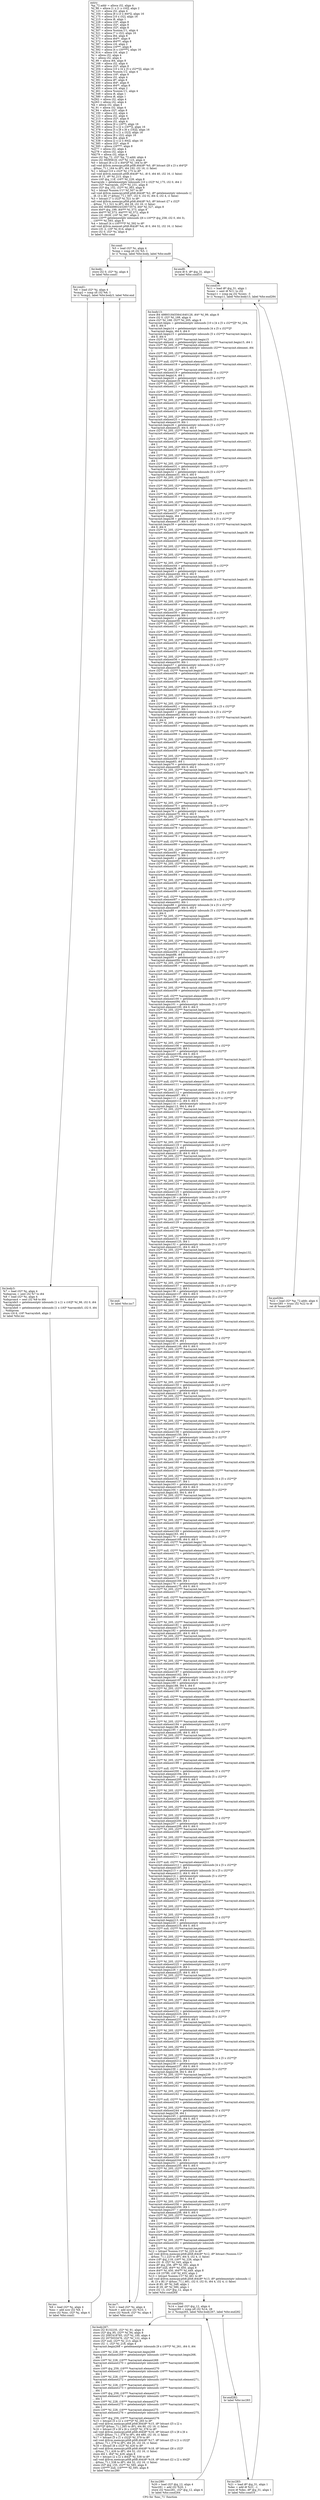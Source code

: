 digraph "CFG for 'func_71' function" {
	label="CFG for 'func_71' function";

	Node0xa967500 [shape=record,label="{entry:\l  %p_72.addr = alloca i32, align 4\l  %l_98 = alloca [1 x [1 x i16]], align 2\l  %l_123 = alloca i32, align 4\l  %l_164 = alloca [8 x [3 x i64*]], align 16\l  %l_175 = alloca [10 x i32], align 16\l  %l_215 = alloca i8, align 1\l  %l_228 = alloca i16*, align 8\l  %l_231 = alloca i32*, align 8\l  %l_363 = alloca i32*, align 8\l  %l_507 = alloca %union.U1, align 4\l  %l_521 = alloca [7 x i32], align 16\l  %l_527 = alloca i64, align 8\l  %l_573 = alloca i64**, align 8\l  %l_572 = alloca i64***, align 8\l  %l_587 = alloca i16, align 2\l  %l_593 = alloca i16***, align 8\l  %l_592 = alloca [4 x i16****], align 16\l  %l_614 = alloca i16, align 2\l  %i = alloca i32, align 4\l  %j = alloca i32, align 4\l  %l_99 = alloca i64, align 8\l  %l_168 = alloca i32, align 4\l  %l_205 = alloca i32*, align 8\l  %l_204 = alloca [10 x [4 x [5 x i32**]]], align 16\l  %l_225 = alloca %union.U2, align 4\l  %l_226 = alloca i16*, align 8\l  %l_345 = alloca i32, align 4\l  %l_391 = alloca i8*, align 8\l  %l_450 = alloca i64*, align 8\l  %l_449 = alloca i64**, align 8\l  %l_455 = alloca i16, align 2\l  %l_461 = alloca %union.U1, align 4\l  %l_548 = alloca i8, align 1\l  %l_580 = alloca i8, align 1\l  %i262 = alloca i32, align 4\l  %j263 = alloca i32, align 4\l  %k = alloca i32, align 4\l  %l_91 = alloca i32, align 4\l  %l_94 = alloca i32*, align 8\l  %l_100 = alloca i32, align 4\l  %l_122 = alloca i32, align 4\l  %l_213 = alloca i32*, align 8\l  %l_218 = alloca i32, align 4\l  %l_261 = alloca [9 x i16**], align 16\l  %l_265 = alloca [5 x [2 x i16**]], align 16\l  %l_378 = alloca [5 x [8 x [6 x i16]]], align 16\l  %l_379 = alloca [5 x [1 x i32]], align 16\l  %l_426 = alloca [8 x i32], align 16\l  %l_429 = alloca i64, align 8\l  %l_538 = alloca [2 x [2 x i64]], align 16\l  %l_585 = alloca i32*, align 8\l  %l_595 = alloca i16****, align 8\l  %i277 = alloca i32, align 4\l  %j278 = alloca i32, align 4\l  %k279 = alloca i32, align 4\l  store i32 %p_72, i32* %p_72.addr, align 4\l  store i32 39295618, i32* %l_123, align 4\l  %0 = bitcast [8 x [3 x i64*]]* %l_164 to i8*\l  call void @llvm.memcpy.p0i8.p0i8.i64(i8* %0, i8* bitcast ([8 x [3 x i64*]]*\l... @func_71.l_164 to i8*), i64 192, i32 16, i1 false)\l  %1 = bitcast [10 x i32]* %l_175 to i8*\l  call void @llvm.memset.p0i8.i64(i8* %1, i8 0, i64 40, i32 16, i1 false)\l  store i8 11, i8* %l_215, align 1\l  store i16* @g_118, i16** %l_228, align 8\l  %arrayidx = getelementptr inbounds [10 x i32]* %l_175, i32 0, i64 2\l  store i32* %arrayidx, i32** %l_231, align 8\l  store i32* @g_152, i32** %l_363, align 8\l  %2 = bitcast %union.U1* %l_507 to i8*\l  call void @llvm.memcpy.p0i8.p0i8.i64(i8* %2, i8* getelementptr inbounds (\{\l... i8, [3 x i8] \}* @func_71.l_507, i32 0, i32 0), i64 4, i32 4, i1 false)\l  %3 = bitcast [7 x i32]* %l_521 to i8*\l  call void @llvm.memcpy.p0i8.p0i8.i64(i8* %3, i8* bitcast ([7 x i32]*\l... @func_71.l_521 to i8*), i64 28, i32 16, i1 false)\l  store i64 -6064498024328573574, i64* %l_527, align 8\l  store i64** @g_199, i64*** %l_573, align 8\l  store i64*** %l_573, i64**** %l_572, align 8\l  store i16 -2626, i16* %l_587, align 2\l  store i16*** getelementptr inbounds ([6 x i16**]* @g_258, i32 0, i64 3),\l... i16**** %l_593, align 8\l  %4 = bitcast [4 x i16****]* %l_592 to i8*\l  call void @llvm.memset.p0i8.i64(i8* %4, i8 0, i64 32, i32 16, i1 false)\l  store i16 -2, i16* %l_614, align 2\l  store i32 0, i32* %i, align 4\l  br label %for.cond\l}"];
	Node0xa967500 -> Node0xa967530;
	Node0xa967530 [shape=record,label="{for.cond:                                         \l  %5 = load i32* %i, align 4\l  %cmp = icmp slt i32 %5, 1\l  br i1 %cmp, label %for.body, label %for.end9\l|{<s0>T|<s1>F}}"];
	Node0xa967530:s0 -> Node0xa967560;
	Node0xa967530:s1 -> Node0xa967680;
	Node0xa967560 [shape=record,label="{for.body:                                         \l  store i32 0, i32* %j, align 4\l  br label %for.cond1\l}"];
	Node0xa967560 -> Node0xa967590;
	Node0xa967590 [shape=record,label="{for.cond1:                                        \l  %6 = load i32* %j, align 4\l  %cmp2 = icmp slt i32 %6, 1\l  br i1 %cmp2, label %for.body3, label %for.end\l|{<s0>T|<s1>F}}"];
	Node0xa967590:s0 -> Node0xa9675c0;
	Node0xa967590:s1 -> Node0xa967620;
	Node0xa9675c0 [shape=record,label="{for.body3:                                        \l  %7 = load i32* %j, align 4\l  %idxprom = sext i32 %7 to i64\l  %8 = load i32* %i, align 4\l  %idxprom4 = sext i32 %8 to i64\l  %arrayidx5 = getelementptr inbounds [1 x [1 x i16]]* %l_98, i32 0, i64\l... %idxprom4\l  %arrayidx6 = getelementptr inbounds [1 x i16]* %arrayidx5, i32 0, i64\l... %idxprom\l  store i16 6, i16* %arrayidx6, align 2\l  br label %for.inc\l}"];
	Node0xa9675c0 -> Node0xa9675f0;
	Node0xa9675f0 [shape=record,label="{for.inc:                                          \l  %9 = load i32* %j, align 4\l  %inc = add nsw i32 %9, 1\l  store i32 %inc, i32* %j, align 4\l  br label %for.cond1\l}"];
	Node0xa9675f0 -> Node0xa967590;
	Node0xa967620 [shape=record,label="{for.end:                                          \l  br label %for.inc7\l}"];
	Node0xa967620 -> Node0xa967650;
	Node0xa967650 [shape=record,label="{for.inc7:                                         \l  %10 = load i32* %i, align 4\l  %inc8 = add nsw i32 %10, 1\l  store i32 %inc8, i32* %i, align 4\l  br label %for.cond\l}"];
	Node0xa967650 -> Node0xa967530;
	Node0xa967680 [shape=record,label="{for.end9:                                         \l  store i8 0, i8* @g_31, align 1\l  br label %for.cond10\l}"];
	Node0xa967680 -> Node0xa9676b0;
	Node0xa9676b0 [shape=record,label="{for.cond10:                                       \l  %11 = load i8* @g_31, align 1\l  %conv = sext i8 %11 to i32\l  %cmp11 = icmp eq i32 %conv, -3\l  br i1 %cmp11, label %for.body13, label %for.end284\l|{<s0>T|<s1>F}}"];
	Node0xa9676b0:s0 -> Node0xa9676e0;
	Node0xa9676b0:s1 -> Node0xa967800;
	Node0xa9676e0 [shape=record,label="{for.body13:                                       \l  store i64 4989318455641640128, i64* %l_99, align 8\l  store i32 0, i32* %l_168, align 4\l  store i32* %l_168, i32** %l_205, align 8\l  %arrayinit.begin = getelementptr inbounds [10 x [4 x [5 x i32**]]]* %l_204,\l... i64 0, i64 0\l  %arrayinit.begin14 = getelementptr inbounds [4 x [5 x i32**]]*\l... %arrayinit.begin, i64 0, i64 0\l  %arrayinit.begin15 = getelementptr inbounds [5 x i32**]* %arrayinit.begin14,\l... i64 0, i64 0\l  store i32** %l_205, i32*** %arrayinit.begin15\l  %arrayinit.element = getelementptr inbounds i32*** %arrayinit.begin15, i64 1\l  store i32** %l_205, i32*** %arrayinit.element\l  %arrayinit.element16 = getelementptr inbounds i32*** %arrayinit.element, i64\l... 1\l  store i32** %l_205, i32*** %arrayinit.element16\l  %arrayinit.element17 = getelementptr inbounds i32*** %arrayinit.element16,\l... i64 1\l  store i32** null, i32*** %arrayinit.element17\l  %arrayinit.element18 = getelementptr inbounds i32*** %arrayinit.element17,\l... i64 1\l  store i32** %l_205, i32*** %arrayinit.element18\l  %arrayinit.element19 = getelementptr inbounds [5 x i32**]*\l... %arrayinit.begin14, i64 1\l  %arrayinit.begin20 = getelementptr inbounds [5 x i32**]*\l... %arrayinit.element19, i64 0, i64 0\l  store i32** %l_205, i32*** %arrayinit.begin20\l  %arrayinit.element21 = getelementptr inbounds i32*** %arrayinit.begin20, i64\l... 1\l  store i32** %l_205, i32*** %arrayinit.element21\l  %arrayinit.element22 = getelementptr inbounds i32*** %arrayinit.element21,\l... i64 1\l  store i32** %l_205, i32*** %arrayinit.element22\l  %arrayinit.element23 = getelementptr inbounds i32*** %arrayinit.element22,\l... i64 1\l  store i32** %l_205, i32*** %arrayinit.element23\l  %arrayinit.element24 = getelementptr inbounds i32*** %arrayinit.element23,\l... i64 1\l  store i32** %l_205, i32*** %arrayinit.element24\l  %arrayinit.element25 = getelementptr inbounds [5 x i32**]*\l... %arrayinit.element19, i64 1\l  %arrayinit.begin26 = getelementptr inbounds [5 x i32**]*\l... %arrayinit.element25, i64 0, i64 0\l  store i32** %l_205, i32*** %arrayinit.begin26\l  %arrayinit.element27 = getelementptr inbounds i32*** %arrayinit.begin26, i64\l... 1\l  store i32** %l_205, i32*** %arrayinit.element27\l  %arrayinit.element28 = getelementptr inbounds i32*** %arrayinit.element27,\l... i64 1\l  store i32** %l_205, i32*** %arrayinit.element28\l  %arrayinit.element29 = getelementptr inbounds i32*** %arrayinit.element28,\l... i64 1\l  store i32** %l_205, i32*** %arrayinit.element29\l  %arrayinit.element30 = getelementptr inbounds i32*** %arrayinit.element29,\l... i64 1\l  store i32** %l_205, i32*** %arrayinit.element30\l  %arrayinit.element31 = getelementptr inbounds [5 x i32**]*\l... %arrayinit.element25, i64 1\l  %arrayinit.begin32 = getelementptr inbounds [5 x i32**]*\l... %arrayinit.element31, i64 0, i64 0\l  store i32** %l_205, i32*** %arrayinit.begin32\l  %arrayinit.element33 = getelementptr inbounds i32*** %arrayinit.begin32, i64\l... 1\l  store i32** %l_205, i32*** %arrayinit.element33\l  %arrayinit.element34 = getelementptr inbounds i32*** %arrayinit.element33,\l... i64 1\l  store i32** %l_205, i32*** %arrayinit.element34\l  %arrayinit.element35 = getelementptr inbounds i32*** %arrayinit.element34,\l... i64 1\l  store i32** %l_205, i32*** %arrayinit.element35\l  %arrayinit.element36 = getelementptr inbounds i32*** %arrayinit.element35,\l... i64 1\l  store i32** %l_205, i32*** %arrayinit.element36\l  %arrayinit.element37 = getelementptr inbounds [4 x [5 x i32**]]*\l... %arrayinit.begin, i64 1\l  %arrayinit.begin38 = getelementptr inbounds [4 x [5 x i32**]]*\l... %arrayinit.element37, i64 0, i64 0\l  %arrayinit.begin39 = getelementptr inbounds [5 x i32**]* %arrayinit.begin38,\l... i64 0, i64 0\l  store i32** %l_205, i32*** %arrayinit.begin39\l  %arrayinit.element40 = getelementptr inbounds i32*** %arrayinit.begin39, i64\l... 1\l  store i32** %l_205, i32*** %arrayinit.element40\l  %arrayinit.element41 = getelementptr inbounds i32*** %arrayinit.element40,\l... i64 1\l  store i32** %l_205, i32*** %arrayinit.element41\l  %arrayinit.element42 = getelementptr inbounds i32*** %arrayinit.element41,\l... i64 1\l  store i32** %l_205, i32*** %arrayinit.element42\l  %arrayinit.element43 = getelementptr inbounds i32*** %arrayinit.element42,\l... i64 1\l  store i32** %l_205, i32*** %arrayinit.element43\l  %arrayinit.element44 = getelementptr inbounds [5 x i32**]*\l... %arrayinit.begin38, i64 1\l  %arrayinit.begin45 = getelementptr inbounds [5 x i32**]*\l... %arrayinit.element44, i64 0, i64 0\l  store i32** %l_205, i32*** %arrayinit.begin45\l  %arrayinit.element46 = getelementptr inbounds i32*** %arrayinit.begin45, i64\l... 1\l  store i32** %l_205, i32*** %arrayinit.element46\l  %arrayinit.element47 = getelementptr inbounds i32*** %arrayinit.element46,\l... i64 1\l  store i32** %l_205, i32*** %arrayinit.element47\l  %arrayinit.element48 = getelementptr inbounds i32*** %arrayinit.element47,\l... i64 1\l  store i32** %l_205, i32*** %arrayinit.element48\l  %arrayinit.element49 = getelementptr inbounds i32*** %arrayinit.element48,\l... i64 1\l  store i32** %l_205, i32*** %arrayinit.element49\l  %arrayinit.element50 = getelementptr inbounds [5 x i32**]*\l... %arrayinit.element44, i64 1\l  %arrayinit.begin51 = getelementptr inbounds [5 x i32**]*\l... %arrayinit.element50, i64 0, i64 0\l  store i32** %l_205, i32*** %arrayinit.begin51\l  %arrayinit.element52 = getelementptr inbounds i32*** %arrayinit.begin51, i64\l... 1\l  store i32** %l_205, i32*** %arrayinit.element52\l  %arrayinit.element53 = getelementptr inbounds i32*** %arrayinit.element52,\l... i64 1\l  store i32** %l_205, i32*** %arrayinit.element53\l  %arrayinit.element54 = getelementptr inbounds i32*** %arrayinit.element53,\l... i64 1\l  store i32** %l_205, i32*** %arrayinit.element54\l  %arrayinit.element55 = getelementptr inbounds i32*** %arrayinit.element54,\l... i64 1\l  store i32** %l_205, i32*** %arrayinit.element55\l  %arrayinit.element56 = getelementptr inbounds [5 x i32**]*\l... %arrayinit.element50, i64 1\l  %arrayinit.begin57 = getelementptr inbounds [5 x i32**]*\l... %arrayinit.element56, i64 0, i64 0\l  store i32** null, i32*** %arrayinit.begin57\l  %arrayinit.element58 = getelementptr inbounds i32*** %arrayinit.begin57, i64\l... 1\l  store i32** %l_205, i32*** %arrayinit.element58\l  %arrayinit.element59 = getelementptr inbounds i32*** %arrayinit.element58,\l... i64 1\l  store i32** %l_205, i32*** %arrayinit.element59\l  %arrayinit.element60 = getelementptr inbounds i32*** %arrayinit.element59,\l... i64 1\l  store i32** %l_205, i32*** %arrayinit.element60\l  %arrayinit.element61 = getelementptr inbounds i32*** %arrayinit.element60,\l... i64 1\l  store i32** %l_205, i32*** %arrayinit.element61\l  %arrayinit.element62 = getelementptr inbounds [4 x [5 x i32**]]*\l... %arrayinit.element37, i64 1\l  %arrayinit.begin63 = getelementptr inbounds [4 x [5 x i32**]]*\l... %arrayinit.element62, i64 0, i64 0\l  %arrayinit.begin64 = getelementptr inbounds [5 x i32**]* %arrayinit.begin63,\l... i64 0, i64 0\l  store i32** %l_205, i32*** %arrayinit.begin64\l  %arrayinit.element65 = getelementptr inbounds i32*** %arrayinit.begin64, i64\l... 1\l  store i32** null, i32*** %arrayinit.element65\l  %arrayinit.element66 = getelementptr inbounds i32*** %arrayinit.element65,\l... i64 1\l  store i32** %l_205, i32*** %arrayinit.element66\l  %arrayinit.element67 = getelementptr inbounds i32*** %arrayinit.element66,\l... i64 1\l  store i32** %l_205, i32*** %arrayinit.element67\l  %arrayinit.element68 = getelementptr inbounds i32*** %arrayinit.element67,\l... i64 1\l  store i32** %l_205, i32*** %arrayinit.element68\l  %arrayinit.element69 = getelementptr inbounds [5 x i32**]*\l... %arrayinit.begin63, i64 1\l  %arrayinit.begin70 = getelementptr inbounds [5 x i32**]*\l... %arrayinit.element69, i64 0, i64 0\l  store i32** %l_205, i32*** %arrayinit.begin70\l  %arrayinit.element71 = getelementptr inbounds i32*** %arrayinit.begin70, i64\l... 1\l  store i32** %l_205, i32*** %arrayinit.element71\l  %arrayinit.element72 = getelementptr inbounds i32*** %arrayinit.element71,\l... i64 1\l  store i32** %l_205, i32*** %arrayinit.element72\l  %arrayinit.element73 = getelementptr inbounds i32*** %arrayinit.element72,\l... i64 1\l  store i32** %l_205, i32*** %arrayinit.element73\l  %arrayinit.element74 = getelementptr inbounds i32*** %arrayinit.element73,\l... i64 1\l  store i32** %l_205, i32*** %arrayinit.element74\l  %arrayinit.element75 = getelementptr inbounds [5 x i32**]*\l... %arrayinit.element69, i64 1\l  %arrayinit.begin76 = getelementptr inbounds [5 x i32**]*\l... %arrayinit.element75, i64 0, i64 0\l  store i32** %l_205, i32*** %arrayinit.begin76\l  %arrayinit.element77 = getelementptr inbounds i32*** %arrayinit.begin76, i64\l... 1\l  store i32** null, i32*** %arrayinit.element77\l  %arrayinit.element78 = getelementptr inbounds i32*** %arrayinit.element77,\l... i64 1\l  store i32** %l_205, i32*** %arrayinit.element78\l  %arrayinit.element79 = getelementptr inbounds i32*** %arrayinit.element78,\l... i64 1\l  store i32** null, i32*** %arrayinit.element79\l  %arrayinit.element80 = getelementptr inbounds i32*** %arrayinit.element79,\l... i64 1\l  store i32** %l_205, i32*** %arrayinit.element80\l  %arrayinit.element81 = getelementptr inbounds [5 x i32**]*\l... %arrayinit.element75, i64 1\l  %arrayinit.begin82 = getelementptr inbounds [5 x i32**]*\l... %arrayinit.element81, i64 0, i64 0\l  store i32** %l_205, i32*** %arrayinit.begin82\l  %arrayinit.element83 = getelementptr inbounds i32*** %arrayinit.begin82, i64\l... 1\l  store i32** %l_205, i32*** %arrayinit.element83\l  %arrayinit.element84 = getelementptr inbounds i32*** %arrayinit.element83,\l... i64 1\l  store i32** %l_205, i32*** %arrayinit.element84\l  %arrayinit.element85 = getelementptr inbounds i32*** %arrayinit.element84,\l... i64 1\l  store i32** %l_205, i32*** %arrayinit.element85\l  %arrayinit.element86 = getelementptr inbounds i32*** %arrayinit.element85,\l... i64 1\l  store i32** null, i32*** %arrayinit.element86\l  %arrayinit.element87 = getelementptr inbounds [4 x [5 x i32**]]*\l... %arrayinit.element62, i64 1\l  %arrayinit.begin88 = getelementptr inbounds [4 x [5 x i32**]]*\l... %arrayinit.element87, i64 0, i64 0\l  %arrayinit.begin89 = getelementptr inbounds [5 x i32**]* %arrayinit.begin88,\l... i64 0, i64 0\l  store i32** %l_205, i32*** %arrayinit.begin89\l  %arrayinit.element90 = getelementptr inbounds i32*** %arrayinit.begin89, i64\l... 1\l  store i32** %l_205, i32*** %arrayinit.element90\l  %arrayinit.element91 = getelementptr inbounds i32*** %arrayinit.element90,\l... i64 1\l  store i32** %l_205, i32*** %arrayinit.element91\l  %arrayinit.element92 = getelementptr inbounds i32*** %arrayinit.element91,\l... i64 1\l  store i32** %l_205, i32*** %arrayinit.element92\l  %arrayinit.element93 = getelementptr inbounds i32*** %arrayinit.element92,\l... i64 1\l  store i32** %l_205, i32*** %arrayinit.element93\l  %arrayinit.element94 = getelementptr inbounds [5 x i32**]*\l... %arrayinit.begin88, i64 1\l  %arrayinit.begin95 = getelementptr inbounds [5 x i32**]*\l... %arrayinit.element94, i64 0, i64 0\l  store i32** %l_205, i32*** %arrayinit.begin95\l  %arrayinit.element96 = getelementptr inbounds i32*** %arrayinit.begin95, i64\l... 1\l  store i32** %l_205, i32*** %arrayinit.element96\l  %arrayinit.element97 = getelementptr inbounds i32*** %arrayinit.element96,\l... i64 1\l  store i32** %l_205, i32*** %arrayinit.element97\l  %arrayinit.element98 = getelementptr inbounds i32*** %arrayinit.element97,\l... i64 1\l  store i32** %l_205, i32*** %arrayinit.element98\l  %arrayinit.element99 = getelementptr inbounds i32*** %arrayinit.element98,\l... i64 1\l  store i32** null, i32*** %arrayinit.element99\l  %arrayinit.element100 = getelementptr inbounds [5 x i32**]*\l... %arrayinit.element94, i64 1\l  %arrayinit.begin101 = getelementptr inbounds [5 x i32**]*\l... %arrayinit.element100, i64 0, i64 0\l  store i32** %l_205, i32*** %arrayinit.begin101\l  %arrayinit.element102 = getelementptr inbounds i32*** %arrayinit.begin101,\l... i64 1\l  store i32** %l_205, i32*** %arrayinit.element102\l  %arrayinit.element103 = getelementptr inbounds i32*** %arrayinit.element102,\l... i64 1\l  store i32** %l_205, i32*** %arrayinit.element103\l  %arrayinit.element104 = getelementptr inbounds i32*** %arrayinit.element103,\l... i64 1\l  store i32** %l_205, i32*** %arrayinit.element104\l  %arrayinit.element105 = getelementptr inbounds i32*** %arrayinit.element104,\l... i64 1\l  store i32** %l_205, i32*** %arrayinit.element105\l  %arrayinit.element106 = getelementptr inbounds [5 x i32**]*\l... %arrayinit.element100, i64 1\l  %arrayinit.begin107 = getelementptr inbounds [5 x i32**]*\l... %arrayinit.element106, i64 0, i64 0\l  store i32** null, i32*** %arrayinit.begin107\l  %arrayinit.element108 = getelementptr inbounds i32*** %arrayinit.begin107,\l... i64 1\l  store i32** %l_205, i32*** %arrayinit.element108\l  %arrayinit.element109 = getelementptr inbounds i32*** %arrayinit.element108,\l... i64 1\l  store i32** %l_205, i32*** %arrayinit.element109\l  %arrayinit.element110 = getelementptr inbounds i32*** %arrayinit.element109,\l... i64 1\l  store i32** null, i32*** %arrayinit.element110\l  %arrayinit.element111 = getelementptr inbounds i32*** %arrayinit.element110,\l... i64 1\l  store i32** %l_205, i32*** %arrayinit.element111\l  %arrayinit.element112 = getelementptr inbounds [4 x [5 x i32**]]*\l... %arrayinit.element87, i64 1\l  %arrayinit.begin113 = getelementptr inbounds [4 x [5 x i32**]]*\l... %arrayinit.element112, i64 0, i64 0\l  %arrayinit.begin114 = getelementptr inbounds [5 x i32**]*\l... %arrayinit.begin113, i64 0, i64 0\l  store i32** %l_205, i32*** %arrayinit.begin114\l  %arrayinit.element115 = getelementptr inbounds i32*** %arrayinit.begin114,\l... i64 1\l  store i32** %l_205, i32*** %arrayinit.element115\l  %arrayinit.element116 = getelementptr inbounds i32*** %arrayinit.element115,\l... i64 1\l  store i32** %l_205, i32*** %arrayinit.element116\l  %arrayinit.element117 = getelementptr inbounds i32*** %arrayinit.element116,\l... i64 1\l  store i32** %l_205, i32*** %arrayinit.element117\l  %arrayinit.element118 = getelementptr inbounds i32*** %arrayinit.element117,\l... i64 1\l  store i32** %l_205, i32*** %arrayinit.element118\l  %arrayinit.element119 = getelementptr inbounds [5 x i32**]*\l... %arrayinit.begin113, i64 1\l  %arrayinit.begin120 = getelementptr inbounds [5 x i32**]*\l... %arrayinit.element119, i64 0, i64 0\l  store i32** %l_205, i32*** %arrayinit.begin120\l  %arrayinit.element121 = getelementptr inbounds i32*** %arrayinit.begin120,\l... i64 1\l  store i32** %l_205, i32*** %arrayinit.element121\l  %arrayinit.element122 = getelementptr inbounds i32*** %arrayinit.element121,\l... i64 1\l  store i32** %l_205, i32*** %arrayinit.element122\l  %arrayinit.element123 = getelementptr inbounds i32*** %arrayinit.element122,\l... i64 1\l  store i32** %l_205, i32*** %arrayinit.element123\l  %arrayinit.element124 = getelementptr inbounds i32*** %arrayinit.element123,\l... i64 1\l  store i32** %l_205, i32*** %arrayinit.element124\l  %arrayinit.element125 = getelementptr inbounds [5 x i32**]*\l... %arrayinit.element119, i64 1\l  %arrayinit.begin126 = getelementptr inbounds [5 x i32**]*\l... %arrayinit.element125, i64 0, i64 0\l  store i32** %l_205, i32*** %arrayinit.begin126\l  %arrayinit.element127 = getelementptr inbounds i32*** %arrayinit.begin126,\l... i64 1\l  store i32** %l_205, i32*** %arrayinit.element127\l  %arrayinit.element128 = getelementptr inbounds i32*** %arrayinit.element127,\l... i64 1\l  store i32** %l_205, i32*** %arrayinit.element128\l  %arrayinit.element129 = getelementptr inbounds i32*** %arrayinit.element128,\l... i64 1\l  store i32** null, i32*** %arrayinit.element129\l  %arrayinit.element130 = getelementptr inbounds i32*** %arrayinit.element129,\l... i64 1\l  store i32** %l_205, i32*** %arrayinit.element130\l  %arrayinit.element131 = getelementptr inbounds [5 x i32**]*\l... %arrayinit.element125, i64 1\l  %arrayinit.begin132 = getelementptr inbounds [5 x i32**]*\l... %arrayinit.element131, i64 0, i64 0\l  store i32** %l_205, i32*** %arrayinit.begin132\l  %arrayinit.element133 = getelementptr inbounds i32*** %arrayinit.begin132,\l... i64 1\l  store i32** %l_205, i32*** %arrayinit.element133\l  %arrayinit.element134 = getelementptr inbounds i32*** %arrayinit.element133,\l... i64 1\l  store i32** %l_205, i32*** %arrayinit.element134\l  %arrayinit.element135 = getelementptr inbounds i32*** %arrayinit.element134,\l... i64 1\l  store i32** %l_205, i32*** %arrayinit.element135\l  %arrayinit.element136 = getelementptr inbounds i32*** %arrayinit.element135,\l... i64 1\l  store i32** %l_205, i32*** %arrayinit.element136\l  %arrayinit.element137 = getelementptr inbounds [4 x [5 x i32**]]*\l... %arrayinit.element112, i64 1\l  %arrayinit.begin138 = getelementptr inbounds [4 x [5 x i32**]]*\l... %arrayinit.element137, i64 0, i64 0\l  %arrayinit.begin139 = getelementptr inbounds [5 x i32**]*\l... %arrayinit.begin138, i64 0, i64 0\l  store i32** %l_205, i32*** %arrayinit.begin139\l  %arrayinit.element140 = getelementptr inbounds i32*** %arrayinit.begin139,\l... i64 1\l  store i32** %l_205, i32*** %arrayinit.element140\l  %arrayinit.element141 = getelementptr inbounds i32*** %arrayinit.element140,\l... i64 1\l  store i32** %l_205, i32*** %arrayinit.element141\l  %arrayinit.element142 = getelementptr inbounds i32*** %arrayinit.element141,\l... i64 1\l  store i32** %l_205, i32*** %arrayinit.element142\l  %arrayinit.element143 = getelementptr inbounds i32*** %arrayinit.element142,\l... i64 1\l  store i32** %l_205, i32*** %arrayinit.element143\l  %arrayinit.element144 = getelementptr inbounds [5 x i32**]*\l... %arrayinit.begin138, i64 1\l  %arrayinit.begin145 = getelementptr inbounds [5 x i32**]*\l... %arrayinit.element144, i64 0, i64 0\l  store i32** %l_205, i32*** %arrayinit.begin145\l  %arrayinit.element146 = getelementptr inbounds i32*** %arrayinit.begin145,\l... i64 1\l  store i32** %l_205, i32*** %arrayinit.element146\l  %arrayinit.element147 = getelementptr inbounds i32*** %arrayinit.element146,\l... i64 1\l  store i32** %l_205, i32*** %arrayinit.element147\l  %arrayinit.element148 = getelementptr inbounds i32*** %arrayinit.element147,\l... i64 1\l  store i32** %l_205, i32*** %arrayinit.element148\l  %arrayinit.element149 = getelementptr inbounds i32*** %arrayinit.element148,\l... i64 1\l  store i32** %l_205, i32*** %arrayinit.element149\l  %arrayinit.element150 = getelementptr inbounds [5 x i32**]*\l... %arrayinit.element144, i64 1\l  %arrayinit.begin151 = getelementptr inbounds [5 x i32**]*\l... %arrayinit.element150, i64 0, i64 0\l  store i32** %l_205, i32*** %arrayinit.begin151\l  %arrayinit.element152 = getelementptr inbounds i32*** %arrayinit.begin151,\l... i64 1\l  store i32** %l_205, i32*** %arrayinit.element152\l  %arrayinit.element153 = getelementptr inbounds i32*** %arrayinit.element152,\l... i64 1\l  store i32** %l_205, i32*** %arrayinit.element153\l  %arrayinit.element154 = getelementptr inbounds i32*** %arrayinit.element153,\l... i64 1\l  store i32** %l_205, i32*** %arrayinit.element154\l  %arrayinit.element155 = getelementptr inbounds i32*** %arrayinit.element154,\l... i64 1\l  store i32** %l_205, i32*** %arrayinit.element155\l  %arrayinit.element156 = getelementptr inbounds [5 x i32**]*\l... %arrayinit.element150, i64 1\l  %arrayinit.begin157 = getelementptr inbounds [5 x i32**]*\l... %arrayinit.element156, i64 0, i64 0\l  store i32** %l_205, i32*** %arrayinit.begin157\l  %arrayinit.element158 = getelementptr inbounds i32*** %arrayinit.begin157,\l... i64 1\l  store i32** %l_205, i32*** %arrayinit.element158\l  %arrayinit.element159 = getelementptr inbounds i32*** %arrayinit.element158,\l... i64 1\l  store i32** %l_205, i32*** %arrayinit.element159\l  %arrayinit.element160 = getelementptr inbounds i32*** %arrayinit.element159,\l... i64 1\l  store i32** %l_205, i32*** %arrayinit.element160\l  %arrayinit.element161 = getelementptr inbounds i32*** %arrayinit.element160,\l... i64 1\l  store i32** %l_205, i32*** %arrayinit.element161\l  %arrayinit.element162 = getelementptr inbounds [4 x [5 x i32**]]*\l... %arrayinit.element137, i64 1\l  %arrayinit.begin163 = getelementptr inbounds [4 x [5 x i32**]]*\l... %arrayinit.element162, i64 0, i64 0\l  %arrayinit.begin164 = getelementptr inbounds [5 x i32**]*\l... %arrayinit.begin163, i64 0, i64 0\l  store i32** %l_205, i32*** %arrayinit.begin164\l  %arrayinit.element165 = getelementptr inbounds i32*** %arrayinit.begin164,\l... i64 1\l  store i32** %l_205, i32*** %arrayinit.element165\l  %arrayinit.element166 = getelementptr inbounds i32*** %arrayinit.element165,\l... i64 1\l  store i32** %l_205, i32*** %arrayinit.element166\l  %arrayinit.element167 = getelementptr inbounds i32*** %arrayinit.element166,\l... i64 1\l  store i32** %l_205, i32*** %arrayinit.element167\l  %arrayinit.element168 = getelementptr inbounds i32*** %arrayinit.element167,\l... i64 1\l  store i32** %l_205, i32*** %arrayinit.element168\l  %arrayinit.element169 = getelementptr inbounds [5 x i32**]*\l... %arrayinit.begin163, i64 1\l  %arrayinit.begin170 = getelementptr inbounds [5 x i32**]*\l... %arrayinit.element169, i64 0, i64 0\l  store i32** null, i32*** %arrayinit.begin170\l  %arrayinit.element171 = getelementptr inbounds i32*** %arrayinit.begin170,\l... i64 1\l  store i32** null, i32*** %arrayinit.element171\l  %arrayinit.element172 = getelementptr inbounds i32*** %arrayinit.element171,\l... i64 1\l  store i32** %l_205, i32*** %arrayinit.element172\l  %arrayinit.element173 = getelementptr inbounds i32*** %arrayinit.element172,\l... i64 1\l  store i32** %l_205, i32*** %arrayinit.element173\l  %arrayinit.element174 = getelementptr inbounds i32*** %arrayinit.element173,\l... i64 1\l  store i32** %l_205, i32*** %arrayinit.element174\l  %arrayinit.element175 = getelementptr inbounds [5 x i32**]*\l... %arrayinit.element169, i64 1\l  %arrayinit.begin176 = getelementptr inbounds [5 x i32**]*\l... %arrayinit.element175, i64 0, i64 0\l  store i32** %l_205, i32*** %arrayinit.begin176\l  %arrayinit.element177 = getelementptr inbounds i32*** %arrayinit.begin176,\l... i64 1\l  store i32** null, i32*** %arrayinit.element177\l  %arrayinit.element178 = getelementptr inbounds i32*** %arrayinit.element177,\l... i64 1\l  store i32** %l_205, i32*** %arrayinit.element178\l  %arrayinit.element179 = getelementptr inbounds i32*** %arrayinit.element178,\l... i64 1\l  store i32** %l_205, i32*** %arrayinit.element179\l  %arrayinit.element180 = getelementptr inbounds i32*** %arrayinit.element179,\l... i64 1\l  store i32** %l_205, i32*** %arrayinit.element180\l  %arrayinit.element181 = getelementptr inbounds [5 x i32**]*\l... %arrayinit.element175, i64 1\l  %arrayinit.begin182 = getelementptr inbounds [5 x i32**]*\l... %arrayinit.element181, i64 0, i64 0\l  store i32** %l_205, i32*** %arrayinit.begin182\l  %arrayinit.element183 = getelementptr inbounds i32*** %arrayinit.begin182,\l... i64 1\l  store i32** %l_205, i32*** %arrayinit.element183\l  %arrayinit.element184 = getelementptr inbounds i32*** %arrayinit.element183,\l... i64 1\l  store i32** %l_205, i32*** %arrayinit.element184\l  %arrayinit.element185 = getelementptr inbounds i32*** %arrayinit.element184,\l... i64 1\l  store i32** %l_205, i32*** %arrayinit.element185\l  %arrayinit.element186 = getelementptr inbounds i32*** %arrayinit.element185,\l... i64 1\l  store i32** %l_205, i32*** %arrayinit.element186\l  %arrayinit.element187 = getelementptr inbounds [4 x [5 x i32**]]*\l... %arrayinit.element162, i64 1\l  %arrayinit.begin188 = getelementptr inbounds [4 x [5 x i32**]]*\l... %arrayinit.element187, i64 0, i64 0\l  %arrayinit.begin189 = getelementptr inbounds [5 x i32**]*\l... %arrayinit.begin188, i64 0, i64 0\l  store i32** %l_205, i32*** %arrayinit.begin189\l  %arrayinit.element190 = getelementptr inbounds i32*** %arrayinit.begin189,\l... i64 1\l  store i32** null, i32*** %arrayinit.element190\l  %arrayinit.element191 = getelementptr inbounds i32*** %arrayinit.element190,\l... i64 1\l  store i32** %l_205, i32*** %arrayinit.element191\l  %arrayinit.element192 = getelementptr inbounds i32*** %arrayinit.element191,\l... i64 1\l  store i32** null, i32*** %arrayinit.element192\l  %arrayinit.element193 = getelementptr inbounds i32*** %arrayinit.element192,\l... i64 1\l  store i32** %l_205, i32*** %arrayinit.element193\l  %arrayinit.element194 = getelementptr inbounds [5 x i32**]*\l... %arrayinit.begin188, i64 1\l  %arrayinit.begin195 = getelementptr inbounds [5 x i32**]*\l... %arrayinit.element194, i64 0, i64 0\l  store i32** %l_205, i32*** %arrayinit.begin195\l  %arrayinit.element196 = getelementptr inbounds i32*** %arrayinit.begin195,\l... i64 1\l  store i32** null, i32*** %arrayinit.element196\l  %arrayinit.element197 = getelementptr inbounds i32*** %arrayinit.element196,\l... i64 1\l  store i32** %l_205, i32*** %arrayinit.element197\l  %arrayinit.element198 = getelementptr inbounds i32*** %arrayinit.element197,\l... i64 1\l  store i32** %l_205, i32*** %arrayinit.element198\l  %arrayinit.element199 = getelementptr inbounds i32*** %arrayinit.element198,\l... i64 1\l  store i32** null, i32*** %arrayinit.element199\l  %arrayinit.element200 = getelementptr inbounds [5 x i32**]*\l... %arrayinit.element194, i64 1\l  %arrayinit.begin201 = getelementptr inbounds [5 x i32**]*\l... %arrayinit.element200, i64 0, i64 0\l  store i32** %l_205, i32*** %arrayinit.begin201\l  %arrayinit.element202 = getelementptr inbounds i32*** %arrayinit.begin201,\l... i64 1\l  store i32** %l_205, i32*** %arrayinit.element202\l  %arrayinit.element203 = getelementptr inbounds i32*** %arrayinit.element202,\l... i64 1\l  store i32** %l_205, i32*** %arrayinit.element203\l  %arrayinit.element204 = getelementptr inbounds i32*** %arrayinit.element203,\l... i64 1\l  store i32** %l_205, i32*** %arrayinit.element204\l  %arrayinit.element205 = getelementptr inbounds i32*** %arrayinit.element204,\l... i64 1\l  store i32** %l_205, i32*** %arrayinit.element205\l  %arrayinit.element206 = getelementptr inbounds [5 x i32**]*\l... %arrayinit.element200, i64 1\l  %arrayinit.begin207 = getelementptr inbounds [5 x i32**]*\l... %arrayinit.element206, i64 0, i64 0\l  store i32** %l_205, i32*** %arrayinit.begin207\l  %arrayinit.element208 = getelementptr inbounds i32*** %arrayinit.begin207,\l... i64 1\l  store i32** %l_205, i32*** %arrayinit.element208\l  %arrayinit.element209 = getelementptr inbounds i32*** %arrayinit.element208,\l... i64 1\l  store i32** %l_205, i32*** %arrayinit.element209\l  %arrayinit.element210 = getelementptr inbounds i32*** %arrayinit.element209,\l... i64 1\l  store i32** null, i32*** %arrayinit.element210\l  %arrayinit.element211 = getelementptr inbounds i32*** %arrayinit.element210,\l... i64 1\l  store i32** null, i32*** %arrayinit.element211\l  %arrayinit.element212 = getelementptr inbounds [4 x [5 x i32**]]*\l... %arrayinit.element187, i64 1\l  %arrayinit.begin213 = getelementptr inbounds [4 x [5 x i32**]]*\l... %arrayinit.element212, i64 0, i64 0\l  %arrayinit.begin214 = getelementptr inbounds [5 x i32**]*\l... %arrayinit.begin213, i64 0, i64 0\l  store i32** %l_205, i32*** %arrayinit.begin214\l  %arrayinit.element215 = getelementptr inbounds i32*** %arrayinit.begin214,\l... i64 1\l  store i32** %l_205, i32*** %arrayinit.element215\l  %arrayinit.element216 = getelementptr inbounds i32*** %arrayinit.element215,\l... i64 1\l  store i32** %l_205, i32*** %arrayinit.element216\l  %arrayinit.element217 = getelementptr inbounds i32*** %arrayinit.element216,\l... i64 1\l  store i32** %l_205, i32*** %arrayinit.element217\l  %arrayinit.element218 = getelementptr inbounds i32*** %arrayinit.element217,\l... i64 1\l  store i32** %l_205, i32*** %arrayinit.element218\l  %arrayinit.element219 = getelementptr inbounds [5 x i32**]*\l... %arrayinit.begin213, i64 1\l  %arrayinit.begin220 = getelementptr inbounds [5 x i32**]*\l... %arrayinit.element219, i64 0, i64 0\l  store i32** null, i32*** %arrayinit.begin220\l  %arrayinit.element221 = getelementptr inbounds i32*** %arrayinit.begin220,\l... i64 1\l  store i32** %l_205, i32*** %arrayinit.element221\l  %arrayinit.element222 = getelementptr inbounds i32*** %arrayinit.element221,\l... i64 1\l  store i32** %l_205, i32*** %arrayinit.element222\l  %arrayinit.element223 = getelementptr inbounds i32*** %arrayinit.element222,\l... i64 1\l  store i32** %l_205, i32*** %arrayinit.element223\l  %arrayinit.element224 = getelementptr inbounds i32*** %arrayinit.element223,\l... i64 1\l  store i32** %l_205, i32*** %arrayinit.element224\l  %arrayinit.element225 = getelementptr inbounds [5 x i32**]*\l... %arrayinit.element219, i64 1\l  %arrayinit.begin226 = getelementptr inbounds [5 x i32**]*\l... %arrayinit.element225, i64 0, i64 0\l  store i32** %l_205, i32*** %arrayinit.begin226\l  %arrayinit.element227 = getelementptr inbounds i32*** %arrayinit.begin226,\l... i64 1\l  store i32** %l_205, i32*** %arrayinit.element227\l  %arrayinit.element228 = getelementptr inbounds i32*** %arrayinit.element227,\l... i64 1\l  store i32** %l_205, i32*** %arrayinit.element228\l  %arrayinit.element229 = getelementptr inbounds i32*** %arrayinit.element228,\l... i64 1\l  store i32** %l_205, i32*** %arrayinit.element229\l  %arrayinit.element230 = getelementptr inbounds i32*** %arrayinit.element229,\l... i64 1\l  store i32** %l_205, i32*** %arrayinit.element230\l  %arrayinit.element231 = getelementptr inbounds [5 x i32**]*\l... %arrayinit.element225, i64 1\l  %arrayinit.begin232 = getelementptr inbounds [5 x i32**]*\l... %arrayinit.element231, i64 0, i64 0\l  store i32** %l_205, i32*** %arrayinit.begin232\l  %arrayinit.element233 = getelementptr inbounds i32*** %arrayinit.begin232,\l... i64 1\l  store i32** %l_205, i32*** %arrayinit.element233\l  %arrayinit.element234 = getelementptr inbounds i32*** %arrayinit.element233,\l... i64 1\l  store i32** %l_205, i32*** %arrayinit.element234\l  %arrayinit.element235 = getelementptr inbounds i32*** %arrayinit.element234,\l... i64 1\l  store i32** %l_205, i32*** %arrayinit.element235\l  %arrayinit.element236 = getelementptr inbounds i32*** %arrayinit.element235,\l... i64 1\l  store i32** %l_205, i32*** %arrayinit.element236\l  %arrayinit.element237 = getelementptr inbounds [4 x [5 x i32**]]*\l... %arrayinit.element212, i64 1\l  %arrayinit.begin238 = getelementptr inbounds [4 x [5 x i32**]]*\l... %arrayinit.element237, i64 0, i64 0\l  %arrayinit.begin239 = getelementptr inbounds [5 x i32**]*\l... %arrayinit.begin238, i64 0, i64 0\l  store i32** %l_205, i32*** %arrayinit.begin239\l  %arrayinit.element240 = getelementptr inbounds i32*** %arrayinit.begin239,\l... i64 1\l  store i32** %l_205, i32*** %arrayinit.element240\l  %arrayinit.element241 = getelementptr inbounds i32*** %arrayinit.element240,\l... i64 1\l  store i32** %l_205, i32*** %arrayinit.element241\l  %arrayinit.element242 = getelementptr inbounds i32*** %arrayinit.element241,\l... i64 1\l  store i32** null, i32*** %arrayinit.element242\l  %arrayinit.element243 = getelementptr inbounds i32*** %arrayinit.element242,\l... i64 1\l  store i32** %l_205, i32*** %arrayinit.element243\l  %arrayinit.element244 = getelementptr inbounds [5 x i32**]*\l... %arrayinit.begin238, i64 1\l  %arrayinit.begin245 = getelementptr inbounds [5 x i32**]*\l... %arrayinit.element244, i64 0, i64 0\l  store i32** %l_205, i32*** %arrayinit.begin245\l  %arrayinit.element246 = getelementptr inbounds i32*** %arrayinit.begin245,\l... i64 1\l  store i32** %l_205, i32*** %arrayinit.element246\l  %arrayinit.element247 = getelementptr inbounds i32*** %arrayinit.element246,\l... i64 1\l  store i32** %l_205, i32*** %arrayinit.element247\l  %arrayinit.element248 = getelementptr inbounds i32*** %arrayinit.element247,\l... i64 1\l  store i32** %l_205, i32*** %arrayinit.element248\l  %arrayinit.element249 = getelementptr inbounds i32*** %arrayinit.element248,\l... i64 1\l  store i32** %l_205, i32*** %arrayinit.element249\l  %arrayinit.element250 = getelementptr inbounds [5 x i32**]*\l... %arrayinit.element244, i64 1\l  %arrayinit.begin251 = getelementptr inbounds [5 x i32**]*\l... %arrayinit.element250, i64 0, i64 0\l  store i32** %l_205, i32*** %arrayinit.begin251\l  %arrayinit.element252 = getelementptr inbounds i32*** %arrayinit.begin251,\l... i64 1\l  store i32** %l_205, i32*** %arrayinit.element252\l  %arrayinit.element253 = getelementptr inbounds i32*** %arrayinit.element252,\l... i64 1\l  store i32** %l_205, i32*** %arrayinit.element253\l  %arrayinit.element254 = getelementptr inbounds i32*** %arrayinit.element253,\l... i64 1\l  store i32** null, i32*** %arrayinit.element254\l  %arrayinit.element255 = getelementptr inbounds i32*** %arrayinit.element254,\l... i64 1\l  store i32** %l_205, i32*** %arrayinit.element255\l  %arrayinit.element256 = getelementptr inbounds [5 x i32**]*\l... %arrayinit.element250, i64 1\l  %arrayinit.begin257 = getelementptr inbounds [5 x i32**]*\l... %arrayinit.element256, i64 0, i64 0\l  store i32** %l_205, i32*** %arrayinit.begin257\l  %arrayinit.element258 = getelementptr inbounds i32*** %arrayinit.begin257,\l... i64 1\l  store i32** %l_205, i32*** %arrayinit.element258\l  %arrayinit.element259 = getelementptr inbounds i32*** %arrayinit.element258,\l... i64 1\l  store i32** %l_205, i32*** %arrayinit.element259\l  %arrayinit.element260 = getelementptr inbounds i32*** %arrayinit.element259,\l... i64 1\l  store i32** %l_205, i32*** %arrayinit.element260\l  %arrayinit.element261 = getelementptr inbounds i32*** %arrayinit.element260,\l... i64 1\l  store i32** %l_205, i32*** %arrayinit.element261\l  %12 = bitcast %union.U2* %l_225 to i8*\l  call void @llvm.memcpy.p0i8.p0i8.i64(i8* %12, i8* bitcast (%union.U2*\l... @func_71.l_225 to i8*), i64 4, i32 4, i1 false)\l  store i16* @g_118, i16** %l_226, align 8\l  store i32 -9, i32* %l_345, align 4\l  store i8* @g_256, i8** %l_391, align 8\l  store i64* null, i64** %l_450, align 8\l  store i64** %l_450, i64*** %l_449, align 8\l  store i16 23790, i16* %l_455, align 2\l  %13 = bitcast %union.U1* %l_461 to i8*\l  call void @llvm.memcpy.p0i8.p0i8.i64(i8* %13, i8* getelementptr inbounds (\{\l... i8, [3 x i8] \}* @func_71.l_461, i32 0, i32 0), i64 4, i32 4, i1 false)\l  store i8 85, i8* %l_548, align 1\l  store i8 29, i8* %l_580, align 1\l  store i32 13, i32* @g_12, align 4\l  br label %for.cond264\l}"];
	Node0xa9676e0 -> Node0xa967710;
	Node0xa967710 [shape=record,label="{for.cond264:                                      \l  %14 = load i32* @g_12, align 4\l  %cmp265 = icmp ult i32 %14, 28\l  br i1 %cmp265, label %for.body267, label %for.end282\l|{<s0>T|<s1>F}}"];
	Node0xa967710:s0 -> Node0xa967740;
	Node0xa967710:s1 -> Node0xa9677a0;
	Node0xa967740 [shape=record,label="{for.body267:                                      \l  store i32 8132235, i32* %l_91, align 4\l  store i32* @g_95, i32** %l_94, align 8\l  store i32 2091418785, i32* %l_100, align 4\l  store i32 2075033476, i32* %l_122, align 4\l  store i32* null, i32** %l_213, align 8\l  store i32 -1, i32* %l_218, align 4\l  %arrayinit.begin268 = getelementptr inbounds [9 x i16**]* %l_261, i64 0, i64\l... 0\l  store i16** %l_228, i16*** %arrayinit.begin268\l  %arrayinit.element269 = getelementptr inbounds i16*** %arrayinit.begin268,\l... i64 1\l  store i16** %l_228, i16*** %arrayinit.element269\l  %arrayinit.element270 = getelementptr inbounds i16*** %arrayinit.element269,\l... i64 1\l  store i16** @g_259, i16*** %arrayinit.element270\l  %arrayinit.element271 = getelementptr inbounds i16*** %arrayinit.element270,\l... i64 1\l  store i16** %l_228, i16*** %arrayinit.element271\l  %arrayinit.element272 = getelementptr inbounds i16*** %arrayinit.element271,\l... i64 1\l  store i16** %l_228, i16*** %arrayinit.element272\l  %arrayinit.element273 = getelementptr inbounds i16*** %arrayinit.element272,\l... i64 1\l  store i16** @g_259, i16*** %arrayinit.element273\l  %arrayinit.element274 = getelementptr inbounds i16*** %arrayinit.element273,\l... i64 1\l  store i16** %l_228, i16*** %arrayinit.element274\l  %arrayinit.element275 = getelementptr inbounds i16*** %arrayinit.element274,\l... i64 1\l  store i16** %l_228, i16*** %arrayinit.element275\l  %arrayinit.element276 = getelementptr inbounds i16*** %arrayinit.element275,\l... i64 1\l  store i16** @g_259, i16*** %arrayinit.element276\l  %15 = bitcast [5 x [2 x i16**]]* %l_265 to i8*\l  call void @llvm.memcpy.p0i8.p0i8.i64(i8* %15, i8* bitcast ([5 x [2 x\l... i16**]]* @func_71.l_265 to i8*), i64 80, i32 16, i1 false)\l  %16 = bitcast [5 x [8 x [6 x i16]]]* %l_378 to i8*\l  call void @llvm.memcpy.p0i8.p0i8.i64(i8* %16, i8* bitcast ([5 x [8 x [6 x\l... i16]]]* @func_71.l_378 to i8*), i64 480, i32 16, i1 false)\l  %17 = bitcast [5 x [1 x i32]]* %l_379 to i8*\l  call void @llvm.memcpy.p0i8.p0i8.i64(i8* %17, i8* bitcast ([5 x [1 x i32]]*\l... @func_71.l_379 to i8*), i64 20, i32 16, i1 false)\l  %18 = bitcast [8 x i32]* %l_426 to i8*\l  call void @llvm.memcpy.p0i8.p0i8.i64(i8* %18, i8* bitcast ([8 x i32]*\l... @func_71.l_426 to i8*), i64 32, i32 16, i1 false)\l  store i64 1, i64* %l_429, align 8\l  %19 = bitcast [2 x [2 x i64]]* %l_538 to i8*\l  call void @llvm.memcpy.p0i8.p0i8.i64(i8* %19, i8* bitcast ([2 x [2 x i64]]*\l... @func_71.l_538 to i8*), i64 32, i32 16, i1 false)\l  store i32* @g_155, i32** %l_585, align 8\l  store i16**** null, i16***** %l_595, align 8\l  br label %for.inc280\l}"];
	Node0xa967740 -> Node0xa967770;
	Node0xa967770 [shape=record,label="{for.inc280:                                       \l  %20 = load i32* @g_12, align 4\l  %inc281 = add i32 %20, 1\l  store i32 %inc281, i32* @g_12, align 4\l  br label %for.cond264\l}"];
	Node0xa967770 -> Node0xa967710;
	Node0xa9677a0 [shape=record,label="{for.end282:                                       \l  br label %for.inc283\l}"];
	Node0xa9677a0 -> Node0xa9677d0;
	Node0xa9677d0 [shape=record,label="{for.inc283:                                       \l  %21 = load i8* @g_31, align 1\l  %dec = add i8 %21, -1\l  store i8 %dec, i8* @g_31, align 1\l  br label %for.cond10\l}"];
	Node0xa9677d0 -> Node0xa9676b0;
	Node0xa967800 [shape=record,label="{for.end284:                                       \l  %22 = load i32* %p_72.addr, align 4\l  %conv285 = trunc i32 %22 to i8\l  ret i8 %conv285\l}"];
}
